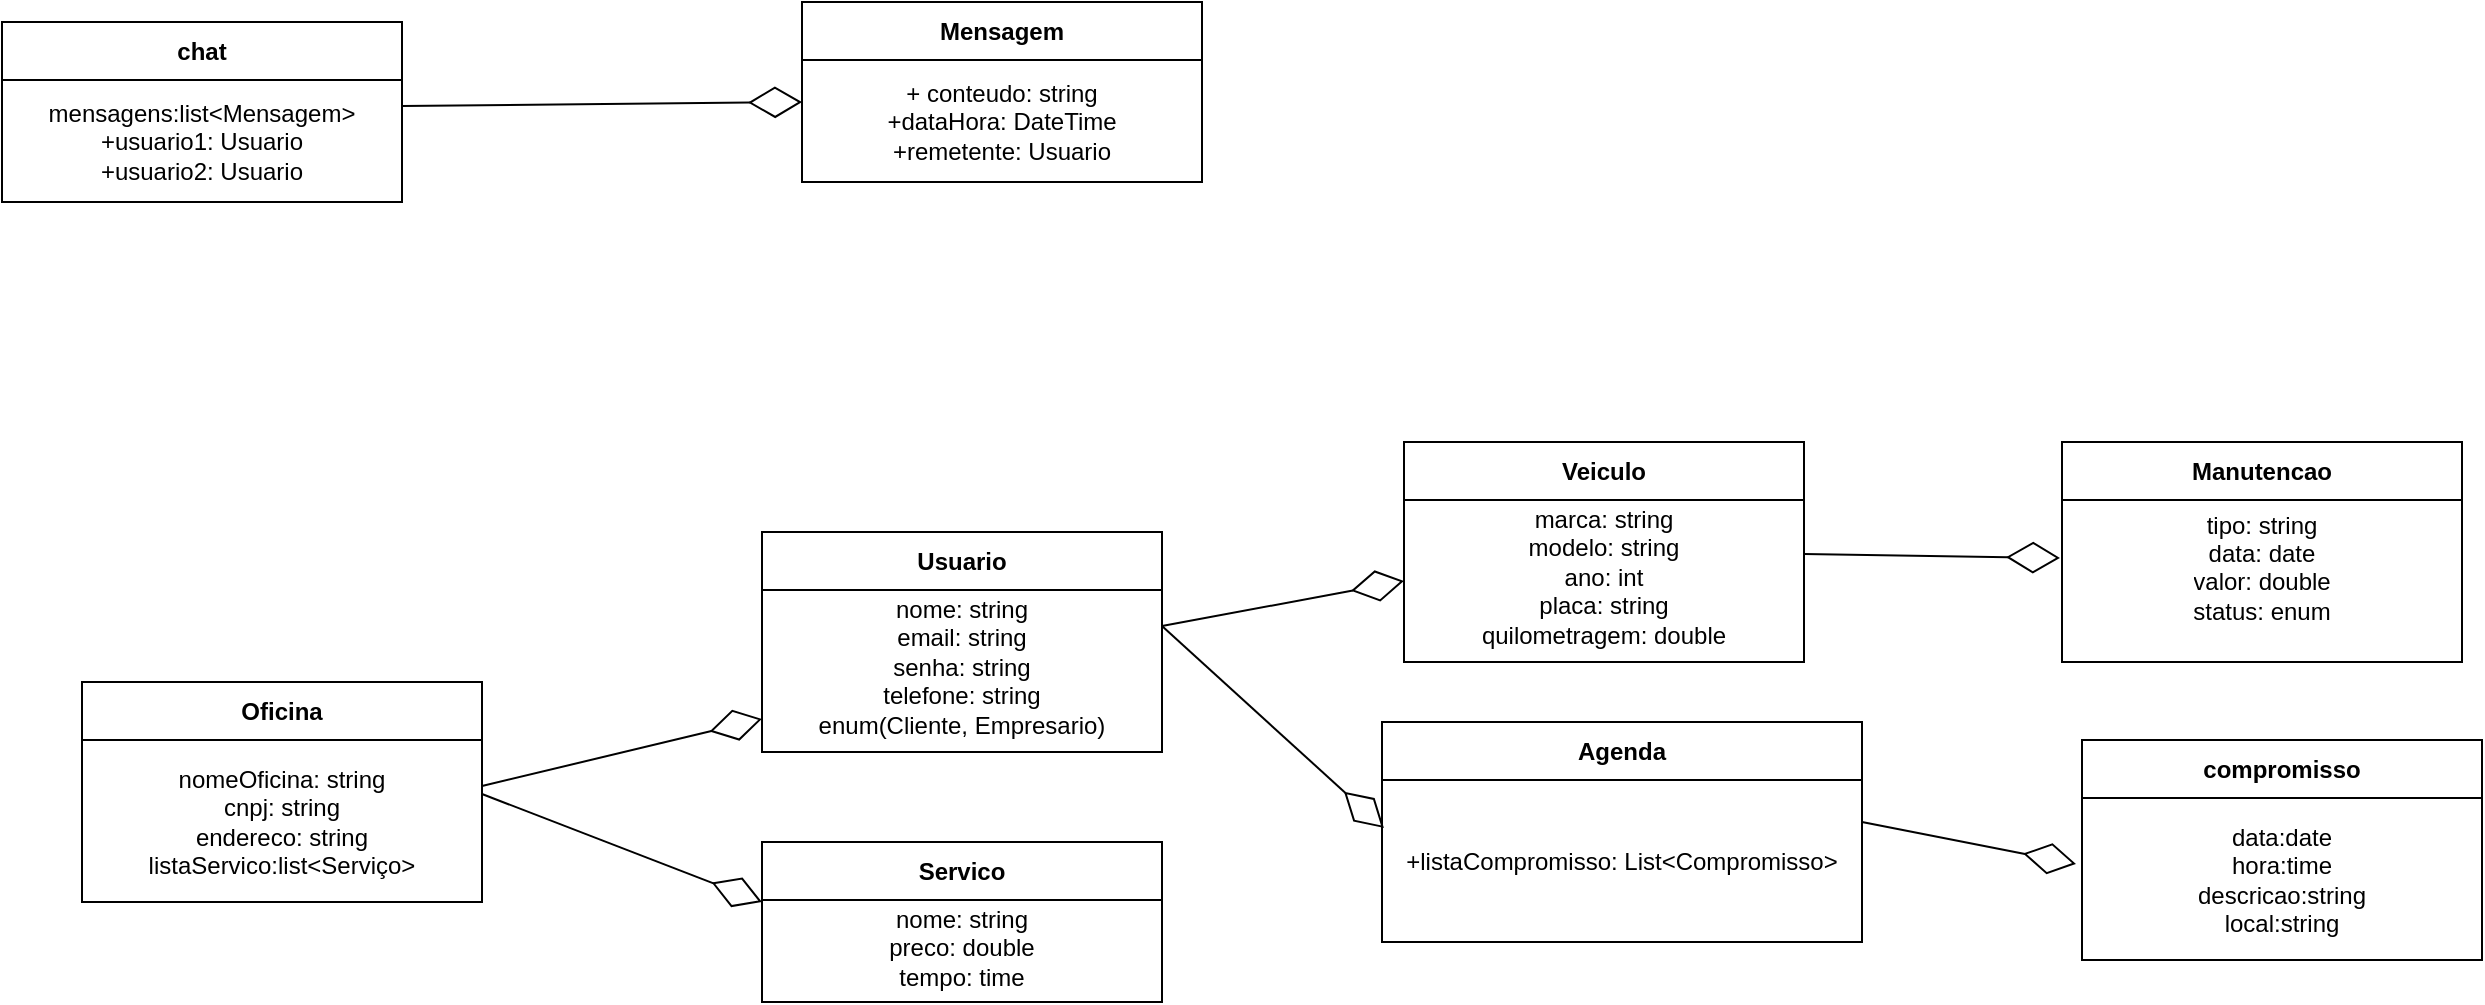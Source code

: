 <mxfile version="28.0.7">
  <diagram id="UbXs57A1e0GbLdzOePv5" name="Página-2">
    <mxGraphModel dx="830" dy="602" grid="1" gridSize="10" guides="1" tooltips="1" connect="1" arrows="1" fold="1" page="1" pageScale="1" pageWidth="827" pageHeight="1169" math="0" shadow="0">
      <root>
        <mxCell id="0" />
        <mxCell id="1" parent="0" />
        <mxCell id="Cw25p6jGzkMcqCD25laR-2" value="chat" style="swimlane;fontStyle=1;align=center;verticalAlign=middle;childLayout=stackLayout;horizontal=1;startSize=29;horizontalStack=0;resizeParent=1;resizeParentMax=0;resizeLast=0;collapsible=0;marginBottom=0;html=1;whiteSpace=wrap;" parent="1" vertex="1">
          <mxGeometry x="340" y="240" width="200" height="90" as="geometry" />
        </mxCell>
        <mxCell id="Cw25p6jGzkMcqCD25laR-3" value="mensagens:list&amp;lt;Mensagem&amp;gt;&lt;div&gt;+usuario1: Usuario&lt;/div&gt;&lt;div&gt;&lt;span style=&quot;color: rgba(0, 0, 0, 0); font-family: monospace; font-size: 0px; text-align: start; text-wrap-mode: nowrap;&quot;&gt;%3CmxGraphModel%3E%3Croot%3E%3CmxCell%20id%3D%220%22%2F%3E%3CmxCell%20id%3D%221%22%20parent%3D%220%22%2F%3E%3CmxCell%20id%3D%222%22%20value%3D%22%22%20style%3D%22endArrow%3DdiamondThin%3BendFill%3D0%3BendSize%3D24%3Bhtml%3D1%3Brounded%3D0%3BexitX%3D0.989%3BexitY%3D0.397%3BexitDx%3D0%3BexitDy%3D0%3BentryX%3D0%3BentryY%3D0.5%3BentryDx%3D0%3BentryDy%3D0%3BexitPerimeter%3D0%3B%22%20edge%3D%221%22%20parent%3D%221%22%3E%3CmxGeometry%20width%3D%22160%22%20relative%3D%221%22%20as%3D%22geometry%22%3E%3CmxPoint%20x%3D%2268%22%20y%3D%2275%22%20as%3D%22sourcePoint%22%2F%3E%3CmxPoint%20x%3D%22260%22%20y%3D%2270%22%20as%3D%22targetPoint%22%2F%3E%3C%2FmxGeometry%3E%3C%2FmxCell%3E%3C%2Froot%3E%3C%2FmxGraphModel%3E&lt;/span&gt;&lt;span style=&quot;background-color: transparent; color: light-dark(rgb(0, 0, 0), rgb(255, 255, 255));&quot;&gt;+usuario2&lt;/span&gt;&lt;span style=&quot;background-color: transparent; color: light-dark(rgb(0, 0, 0), rgb(255, 255, 255));&quot;&gt;: Usuario&lt;/span&gt;&lt;/div&gt;" style="text;html=1;strokeColor=none;fillColor=none;align=center;verticalAlign=middle;spacingLeft=4;spacingRight=4;overflow=hidden;rotatable=0;points=[[0,0.5],[1,0.5]];portConstraint=eastwest;whiteSpace=wrap;" parent="Cw25p6jGzkMcqCD25laR-2" vertex="1">
          <mxGeometry y="29" width="200" height="61" as="geometry" />
        </mxCell>
        <mxCell id="HhPAcezMUfhIl607pHYH-1" value="" style="endArrow=diamondThin;endFill=0;endSize=24;html=1;rounded=0;exitX=0.989;exitY=0.397;exitDx=0;exitDy=0;exitPerimeter=0;" parent="1" edge="1">
          <mxGeometry width="160" relative="1" as="geometry">
            <mxPoint x="540" y="282" as="sourcePoint" />
            <mxPoint x="740" y="280" as="targetPoint" />
          </mxGeometry>
        </mxCell>
        <mxCell id="FKg5o58veQZZsz4cx_0e-1" value="Mensagem" style="swimlane;fontStyle=1;align=center;verticalAlign=middle;childLayout=stackLayout;horizontal=1;startSize=29;horizontalStack=0;resizeParent=1;resizeParentMax=0;resizeLast=0;collapsible=0;marginBottom=0;html=1;whiteSpace=wrap;" parent="1" vertex="1">
          <mxGeometry x="740" y="230" width="200" height="90" as="geometry" />
        </mxCell>
        <mxCell id="FKg5o58veQZZsz4cx_0e-2" value="+ conteudo: string&lt;div&gt;+dataHora: DateTime&lt;/div&gt;&lt;div&gt;+remetente: Usuario&lt;/div&gt;" style="text;html=1;strokeColor=none;fillColor=none;align=center;verticalAlign=middle;spacingLeft=4;spacingRight=4;overflow=hidden;rotatable=0;points=[[0,0.5],[1,0.5]];portConstraint=eastwest;whiteSpace=wrap;" parent="FKg5o58veQZZsz4cx_0e-1" vertex="1">
          <mxGeometry y="29" width="200" height="61" as="geometry" />
        </mxCell>
        <mxCell id="FKg5o58veQZZsz4cx_0e-3" value="Usuario" style="swimlane;fontStyle=1;align=center;verticalAlign=middle;childLayout=stackLayout;horizontal=1;startSize=29;horizontalStack=0;resizeParent=1;resizeParentMax=0;resizeLast=0;collapsible=0;marginBottom=0;html=1;whiteSpace=wrap;" parent="1" vertex="1">
          <mxGeometry x="720" y="495" width="200" height="110" as="geometry" />
        </mxCell>
        <mxCell id="FKg5o58veQZZsz4cx_0e-4" value="nome: string&lt;div&gt;email: string&lt;/div&gt;&lt;div&gt;senha: string&lt;/div&gt;&lt;div&gt;telefone: string&lt;/div&gt;&lt;div&gt;enum(Cliente, Empresario)&lt;/div&gt;&lt;div&gt;&lt;br&gt;&lt;/div&gt;" style="text;html=1;strokeColor=none;fillColor=none;align=center;verticalAlign=middle;spacingLeft=4;spacingRight=4;overflow=hidden;rotatable=0;points=[[0,0.5],[1,0.5]];portConstraint=eastwest;whiteSpace=wrap;" parent="FKg5o58veQZZsz4cx_0e-3" vertex="1">
          <mxGeometry y="29" width="200" height="81" as="geometry" />
        </mxCell>
        <mxCell id="FKg5o58veQZZsz4cx_0e-7" value="Oficina" style="swimlane;fontStyle=1;align=center;verticalAlign=middle;childLayout=stackLayout;horizontal=1;startSize=29;horizontalStack=0;resizeParent=1;resizeParentMax=0;resizeLast=0;collapsible=0;marginBottom=0;html=1;whiteSpace=wrap;" parent="1" vertex="1">
          <mxGeometry x="380" y="570" width="200" height="110" as="geometry" />
        </mxCell>
        <mxCell id="FKg5o58veQZZsz4cx_0e-8" value="nomeOficina: string&lt;div&gt;cnpj: string&lt;/div&gt;&lt;div&gt;endereco: string&lt;/div&gt;&lt;div&gt;listaServico:list&amp;lt;Serviço&amp;gt;&lt;/div&gt;" style="text;html=1;strokeColor=none;fillColor=none;align=center;verticalAlign=middle;spacingLeft=4;spacingRight=4;overflow=hidden;rotatable=0;points=[[0,0.5],[1,0.5]];portConstraint=eastwest;whiteSpace=wrap;" parent="FKg5o58veQZZsz4cx_0e-7" vertex="1">
          <mxGeometry y="29" width="200" height="81" as="geometry" />
        </mxCell>
        <mxCell id="FKg5o58veQZZsz4cx_0e-9" value="Servico" style="swimlane;fontStyle=1;align=center;verticalAlign=middle;childLayout=stackLayout;horizontal=1;startSize=29;horizontalStack=0;resizeParent=1;resizeParentMax=0;resizeLast=0;collapsible=0;marginBottom=0;html=1;whiteSpace=wrap;" parent="1" vertex="1">
          <mxGeometry x="720" y="650" width="200" height="80" as="geometry" />
        </mxCell>
        <mxCell id="FKg5o58veQZZsz4cx_0e-11" value="nome: string&lt;div&gt;preco: double&lt;/div&gt;&lt;div&gt;&lt;span style=&quot;background-color: transparent; color: light-dark(rgb(0, 0, 0), rgb(255, 255, 255));&quot;&gt;tempo: time&lt;/span&gt;&lt;/div&gt;&lt;div&gt;&lt;br&gt;&lt;/div&gt;" style="text;html=1;strokeColor=none;fillColor=none;align=center;verticalAlign=middle;spacingLeft=4;spacingRight=4;overflow=hidden;rotatable=0;points=[[0,0.5],[1,0.5]];portConstraint=eastwest;whiteSpace=wrap;" parent="FKg5o58veQZZsz4cx_0e-9" vertex="1">
          <mxGeometry y="29" width="200" height="51" as="geometry" />
        </mxCell>
        <mxCell id="FKg5o58veQZZsz4cx_0e-12" value="Agenda" style="swimlane;fontStyle=1;align=center;verticalAlign=middle;childLayout=stackLayout;horizontal=1;startSize=29;horizontalStack=0;resizeParent=1;resizeParentMax=0;resizeLast=0;collapsible=0;marginBottom=0;html=1;whiteSpace=wrap;" parent="1" vertex="1">
          <mxGeometry x="1030" y="590" width="240" height="110" as="geometry" />
        </mxCell>
        <mxCell id="FKg5o58veQZZsz4cx_0e-13" value="&lt;div&gt;+listaCompromisso: List&amp;lt;Compromisso&amp;gt;&lt;/div&gt;" style="text;html=1;strokeColor=none;fillColor=none;align=center;verticalAlign=middle;spacingLeft=4;spacingRight=4;overflow=hidden;rotatable=0;points=[[0,0.5],[1,0.5]];portConstraint=eastwest;whiteSpace=wrap;" parent="FKg5o58veQZZsz4cx_0e-12" vertex="1">
          <mxGeometry y="29" width="240" height="81" as="geometry" />
        </mxCell>
        <mxCell id="FKg5o58veQZZsz4cx_0e-14" value="Veiculo" style="swimlane;fontStyle=1;align=center;verticalAlign=middle;childLayout=stackLayout;horizontal=1;startSize=29;horizontalStack=0;resizeParent=1;resizeParentMax=0;resizeLast=0;collapsible=0;marginBottom=0;html=1;whiteSpace=wrap;" parent="1" vertex="1">
          <mxGeometry x="1041" y="450" width="200" height="110" as="geometry" />
        </mxCell>
        <mxCell id="FKg5o58veQZZsz4cx_0e-15" value="marca: string&lt;div&gt;modelo: string&lt;/div&gt;&lt;div&gt;ano: int&lt;/div&gt;&lt;div&gt;placa: string&lt;/div&gt;&lt;div&gt;quilometragem: double&lt;/div&gt;&lt;div&gt;&lt;br&gt;&lt;/div&gt;" style="text;html=1;strokeColor=none;fillColor=none;align=center;verticalAlign=middle;spacingLeft=4;spacingRight=4;overflow=hidden;rotatable=0;points=[[0,0.5],[1,0.5]];portConstraint=eastwest;whiteSpace=wrap;" parent="FKg5o58veQZZsz4cx_0e-14" vertex="1">
          <mxGeometry y="29" width="200" height="81" as="geometry" />
        </mxCell>
        <mxCell id="FKg5o58veQZZsz4cx_0e-22" value="" style="endArrow=diamondThin;endFill=0;endSize=24;html=1;rounded=0;exitX=0.989;exitY=0.397;exitDx=0;exitDy=0;exitPerimeter=0;entryX=0.004;entryY=0.296;entryDx=0;entryDy=0;entryPerimeter=0;" parent="FKg5o58veQZZsz4cx_0e-14" target="FKg5o58veQZZsz4cx_0e-13" edge="1">
          <mxGeometry width="160" relative="1" as="geometry">
            <mxPoint x="-121" y="92" as="sourcePoint" />
            <mxPoint x="79" y="90" as="targetPoint" />
          </mxGeometry>
        </mxCell>
        <mxCell id="FKg5o58veQZZsz4cx_0e-21" value="" style="endArrow=diamondThin;endFill=0;endSize=24;html=1;rounded=0;exitX=0.989;exitY=0.397;exitDx=0;exitDy=0;exitPerimeter=0;entryX=0;entryY=0.5;entryDx=0;entryDy=0;" parent="FKg5o58veQZZsz4cx_0e-14" target="FKg5o58veQZZsz4cx_0e-15" edge="1">
          <mxGeometry width="160" relative="1" as="geometry">
            <mxPoint x="-121" y="92" as="sourcePoint" />
            <mxPoint x="79" y="90" as="targetPoint" />
          </mxGeometry>
        </mxCell>
        <mxCell id="FKg5o58veQZZsz4cx_0e-16" value="Manutencao" style="swimlane;fontStyle=1;align=center;verticalAlign=middle;childLayout=stackLayout;horizontal=1;startSize=29;horizontalStack=0;resizeParent=1;resizeParentMax=0;resizeLast=0;collapsible=0;marginBottom=0;html=1;whiteSpace=wrap;" parent="1" vertex="1">
          <mxGeometry x="1370" y="450" width="200" height="110" as="geometry" />
        </mxCell>
        <mxCell id="FKg5o58veQZZsz4cx_0e-17" value="tipo: string&lt;div&gt;data: date&lt;/div&gt;&lt;div&gt;valor: double&lt;/div&gt;&lt;div&gt;&lt;span style=&quot;background-color: transparent; color: light-dark(rgb(0, 0, 0), rgb(255, 255, 255));&quot;&gt;status: enum&lt;/span&gt;&lt;/div&gt;&lt;div&gt;&lt;br&gt;&lt;/div&gt;" style="text;html=1;strokeColor=none;fillColor=none;align=center;verticalAlign=middle;spacingLeft=4;spacingRight=4;overflow=hidden;rotatable=0;points=[[0,0.5],[1,0.5]];portConstraint=eastwest;whiteSpace=wrap;" parent="FKg5o58veQZZsz4cx_0e-16" vertex="1">
          <mxGeometry y="29" width="200" height="81" as="geometry" />
        </mxCell>
        <mxCell id="FKg5o58veQZZsz4cx_0e-18" value="compromisso" style="swimlane;fontStyle=1;align=center;verticalAlign=middle;childLayout=stackLayout;horizontal=1;startSize=29;horizontalStack=0;resizeParent=1;resizeParentMax=0;resizeLast=0;collapsible=0;marginBottom=0;html=1;whiteSpace=wrap;" parent="1" vertex="1">
          <mxGeometry x="1380" y="599" width="200" height="110" as="geometry" />
        </mxCell>
        <mxCell id="FKg5o58veQZZsz4cx_0e-19" value="&lt;div&gt;data:date&lt;/div&gt;&lt;div&gt;hora:time&lt;/div&gt;&lt;div&gt;descricao:string&lt;/div&gt;&lt;div&gt;local:string&lt;/div&gt;" style="text;html=1;strokeColor=none;fillColor=none;align=center;verticalAlign=middle;spacingLeft=4;spacingRight=4;overflow=hidden;rotatable=0;points=[[0,0.5],[1,0.5]];portConstraint=eastwest;whiteSpace=wrap;" parent="FKg5o58veQZZsz4cx_0e-18" vertex="1">
          <mxGeometry y="29" width="200" height="81" as="geometry" />
        </mxCell>
        <mxCell id="FKg5o58veQZZsz4cx_0e-20" value="" style="endArrow=diamondThin;endFill=0;endSize=24;html=1;rounded=0;exitX=0.989;exitY=0.397;exitDx=0;exitDy=0;exitPerimeter=0;" parent="1" target="FKg5o58veQZZsz4cx_0e-4" edge="1">
          <mxGeometry width="160" relative="1" as="geometry">
            <mxPoint x="580" y="622" as="sourcePoint" />
            <mxPoint x="780" y="620" as="targetPoint" />
          </mxGeometry>
        </mxCell>
        <mxCell id="FKg5o58veQZZsz4cx_0e-23" value="" style="endArrow=diamondThin;endFill=0;endSize=24;html=1;rounded=0;exitX=0.989;exitY=0.397;exitDx=0;exitDy=0;exitPerimeter=0;entryX=0;entryY=0.02;entryDx=0;entryDy=0;entryPerimeter=0;" parent="1" target="FKg5o58veQZZsz4cx_0e-11" edge="1">
          <mxGeometry width="160" relative="1" as="geometry">
            <mxPoint x="580" y="626" as="sourcePoint" />
            <mxPoint x="780" y="624" as="targetPoint" />
          </mxGeometry>
        </mxCell>
        <mxCell id="FKg5o58veQZZsz4cx_0e-24" value="" style="endArrow=diamondThin;endFill=0;endSize=24;html=1;rounded=0;exitX=0.989;exitY=0.397;exitDx=0;exitDy=0;exitPerimeter=0;entryX=-0.005;entryY=0.358;entryDx=0;entryDy=0;entryPerimeter=0;" parent="1" target="FKg5o58veQZZsz4cx_0e-17" edge="1">
          <mxGeometry width="160" relative="1" as="geometry">
            <mxPoint x="1241" y="506" as="sourcePoint" />
            <mxPoint x="1441" y="504" as="targetPoint" />
          </mxGeometry>
        </mxCell>
        <mxCell id="FKg5o58veQZZsz4cx_0e-25" value="" style="endArrow=diamondThin;endFill=0;endSize=24;html=1;rounded=0;exitX=1;exitY=0.259;exitDx=0;exitDy=0;exitPerimeter=0;entryX=-0.015;entryY=0.407;entryDx=0;entryDy=0;entryPerimeter=0;" parent="1" source="FKg5o58veQZZsz4cx_0e-13" target="FKg5o58veQZZsz4cx_0e-19" edge="1">
          <mxGeometry width="160" relative="1" as="geometry">
            <mxPoint x="1290" y="502" as="sourcePoint" />
            <mxPoint x="1490" y="500" as="targetPoint" />
          </mxGeometry>
        </mxCell>
      </root>
    </mxGraphModel>
  </diagram>
</mxfile>
